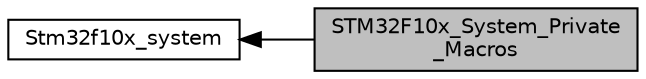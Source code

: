 digraph "STM32F10x_System_Private_Macros"
{
  edge [fontname="Helvetica",fontsize="10",labelfontname="Helvetica",labelfontsize="10"];
  node [fontname="Helvetica",fontsize="10",shape=box];
  rankdir=LR;
  Node1 [label="STM32F10x_System_Private\l_Macros",height=0.2,width=0.4,color="black", fillcolor="grey75", style="filled", fontcolor="black",tooltip=" "];
  Node2 [label="Stm32f10x_system",height=0.2,width=0.4,color="black", fillcolor="white", style="filled",URL="$group__stm32f10x__system.html",tooltip=" "];
  Node2->Node1 [shape=plaintext, dir="back", style="solid"];
}
